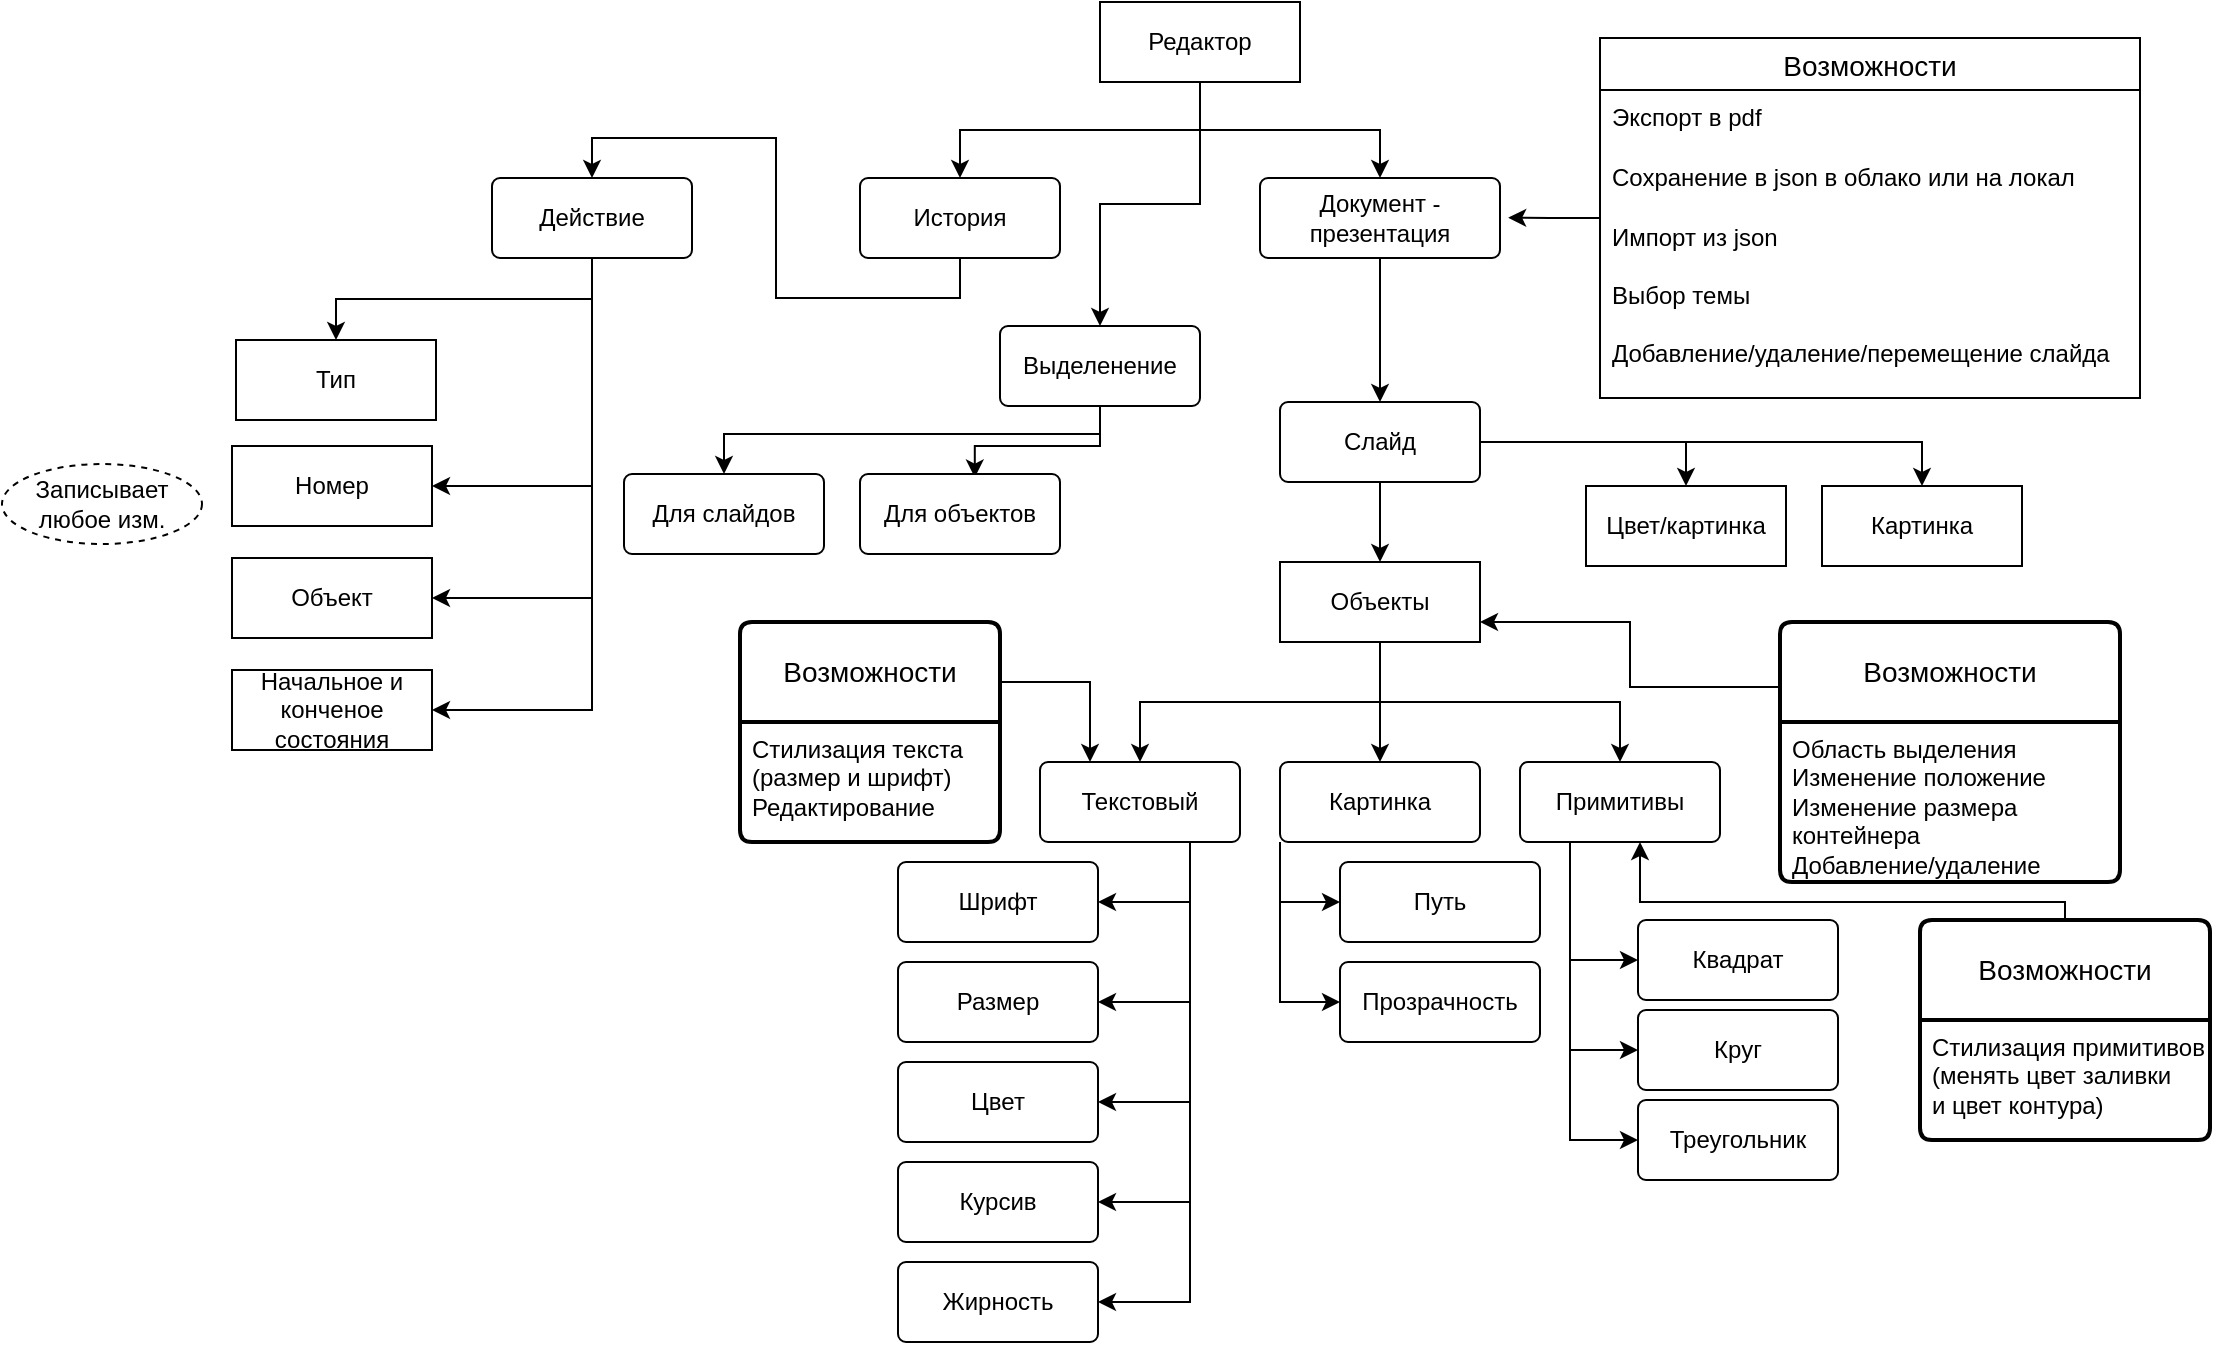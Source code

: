 <mxfile version="21.7.2" type="github">
  <diagram name="Page-1" id="tSNvVeP32w1JNduM2oPn">
    <mxGraphModel dx="1253" dy="579" grid="0" gridSize="9" guides="1" tooltips="1" connect="1" arrows="1" fold="1" page="1" pageScale="1" pageWidth="1654" pageHeight="1169" math="0" shadow="0">
      <root>
        <mxCell id="0" />
        <mxCell id="1" parent="0" />
        <mxCell id="wPhsgIW06foIdjOwm0GP-9" style="edgeStyle=orthogonalEdgeStyle;rounded=0;orthogonalLoop=1;jettySize=auto;html=1;" parent="1" source="wPhsgIW06foIdjOwm0GP-5" target="wPhsgIW06foIdjOwm0GP-8" edge="1">
          <mxGeometry relative="1" as="geometry" />
        </mxCell>
        <mxCell id="wPhsgIW06foIdjOwm0GP-5" value="Документ - презентация" style="rounded=1;arcSize=10;whiteSpace=wrap;html=1;align=center;" parent="1" vertex="1">
          <mxGeometry x="734" y="204" width="120" height="40" as="geometry" />
        </mxCell>
        <mxCell id="wPhsgIW06foIdjOwm0GP-18" value="" style="edgeStyle=orthogonalEdgeStyle;rounded=0;orthogonalLoop=1;jettySize=auto;html=1;" parent="1" source="wPhsgIW06foIdjOwm0GP-8" target="wPhsgIW06foIdjOwm0GP-17" edge="1">
          <mxGeometry relative="1" as="geometry" />
        </mxCell>
        <mxCell id="MV5Gk9YvVKDqXP2EczdR-78" style="edgeStyle=orthogonalEdgeStyle;rounded=0;orthogonalLoop=1;jettySize=auto;html=1;exitX=1;exitY=0.5;exitDx=0;exitDy=0;entryX=0.5;entryY=0;entryDx=0;entryDy=0;" edge="1" parent="1" source="wPhsgIW06foIdjOwm0GP-8" target="MV5Gk9YvVKDqXP2EczdR-76">
          <mxGeometry relative="1" as="geometry" />
        </mxCell>
        <mxCell id="MV5Gk9YvVKDqXP2EczdR-79" style="edgeStyle=orthogonalEdgeStyle;rounded=0;orthogonalLoop=1;jettySize=auto;html=1;exitX=1;exitY=0.5;exitDx=0;exitDy=0;entryX=0.5;entryY=0;entryDx=0;entryDy=0;" edge="1" parent="1" source="wPhsgIW06foIdjOwm0GP-8" target="MV5Gk9YvVKDqXP2EczdR-77">
          <mxGeometry relative="1" as="geometry" />
        </mxCell>
        <mxCell id="wPhsgIW06foIdjOwm0GP-8" value="Слайд" style="rounded=1;arcSize=10;whiteSpace=wrap;html=1;align=center;" parent="1" vertex="1">
          <mxGeometry x="744" y="316" width="100" height="40" as="geometry" />
        </mxCell>
        <mxCell id="wPhsgIW06foIdjOwm0GP-20" style="edgeStyle=orthogonalEdgeStyle;rounded=0;orthogonalLoop=1;jettySize=auto;html=1;exitX=0.5;exitY=1;exitDx=0;exitDy=0;entryX=0.5;entryY=0;entryDx=0;entryDy=0;" parent="1" source="wPhsgIW06foIdjOwm0GP-17" target="wPhsgIW06foIdjOwm0GP-19" edge="1">
          <mxGeometry relative="1" as="geometry" />
        </mxCell>
        <mxCell id="wPhsgIW06foIdjOwm0GP-25" style="edgeStyle=orthogonalEdgeStyle;rounded=0;orthogonalLoop=1;jettySize=auto;html=1;exitX=0.5;exitY=1;exitDx=0;exitDy=0;entryX=0.5;entryY=0;entryDx=0;entryDy=0;" parent="1" source="wPhsgIW06foIdjOwm0GP-17" target="wPhsgIW06foIdjOwm0GP-22" edge="1">
          <mxGeometry relative="1" as="geometry" />
        </mxCell>
        <mxCell id="wPhsgIW06foIdjOwm0GP-27" style="edgeStyle=orthogonalEdgeStyle;rounded=0;orthogonalLoop=1;jettySize=auto;html=1;exitX=0.5;exitY=1;exitDx=0;exitDy=0;entryX=0.5;entryY=0;entryDx=0;entryDy=0;" parent="1" source="wPhsgIW06foIdjOwm0GP-17" target="wPhsgIW06foIdjOwm0GP-23" edge="1">
          <mxGeometry relative="1" as="geometry" />
        </mxCell>
        <mxCell id="wPhsgIW06foIdjOwm0GP-17" value="Объекты" style="whiteSpace=wrap;html=1;align=center;" parent="1" vertex="1">
          <mxGeometry x="744" y="396" width="100" height="40" as="geometry" />
        </mxCell>
        <mxCell id="MV5Gk9YvVKDqXP2EczdR-32" style="edgeStyle=orthogonalEdgeStyle;rounded=0;orthogonalLoop=1;jettySize=auto;html=1;exitX=0.75;exitY=1;exitDx=0;exitDy=0;entryX=1;entryY=0.5;entryDx=0;entryDy=0;" edge="1" parent="1" source="wPhsgIW06foIdjOwm0GP-19" target="MV5Gk9YvVKDqXP2EczdR-27">
          <mxGeometry relative="1" as="geometry" />
        </mxCell>
        <mxCell id="MV5Gk9YvVKDqXP2EczdR-33" style="edgeStyle=orthogonalEdgeStyle;rounded=0;orthogonalLoop=1;jettySize=auto;html=1;exitX=0.75;exitY=1;exitDx=0;exitDy=0;entryX=1;entryY=0.5;entryDx=0;entryDy=0;" edge="1" parent="1" source="wPhsgIW06foIdjOwm0GP-19" target="MV5Gk9YvVKDqXP2EczdR-28">
          <mxGeometry relative="1" as="geometry" />
        </mxCell>
        <mxCell id="MV5Gk9YvVKDqXP2EczdR-34" style="edgeStyle=orthogonalEdgeStyle;rounded=0;orthogonalLoop=1;jettySize=auto;html=1;exitX=0.75;exitY=1;exitDx=0;exitDy=0;entryX=1;entryY=0.5;entryDx=0;entryDy=0;" edge="1" parent="1" source="wPhsgIW06foIdjOwm0GP-19" target="MV5Gk9YvVKDqXP2EczdR-29">
          <mxGeometry relative="1" as="geometry" />
        </mxCell>
        <mxCell id="MV5Gk9YvVKDqXP2EczdR-35" style="edgeStyle=orthogonalEdgeStyle;rounded=0;orthogonalLoop=1;jettySize=auto;html=1;exitX=0.75;exitY=1;exitDx=0;exitDy=0;entryX=1;entryY=0.5;entryDx=0;entryDy=0;" edge="1" parent="1" source="wPhsgIW06foIdjOwm0GP-19" target="MV5Gk9YvVKDqXP2EczdR-30">
          <mxGeometry relative="1" as="geometry" />
        </mxCell>
        <mxCell id="MV5Gk9YvVKDqXP2EczdR-37" style="edgeStyle=orthogonalEdgeStyle;rounded=0;orthogonalLoop=1;jettySize=auto;html=1;exitX=0.75;exitY=1;exitDx=0;exitDy=0;entryX=1;entryY=0.5;entryDx=0;entryDy=0;" edge="1" parent="1" source="wPhsgIW06foIdjOwm0GP-19" target="MV5Gk9YvVKDqXP2EczdR-36">
          <mxGeometry relative="1" as="geometry" />
        </mxCell>
        <mxCell id="wPhsgIW06foIdjOwm0GP-19" value="Текстовый" style="rounded=1;arcSize=10;whiteSpace=wrap;html=1;align=center;" parent="1" vertex="1">
          <mxGeometry x="624" y="496" width="100" height="40" as="geometry" />
        </mxCell>
        <mxCell id="MV5Gk9YvVKDqXP2EczdR-41" style="edgeStyle=orthogonalEdgeStyle;rounded=0;orthogonalLoop=1;jettySize=auto;html=1;exitX=0;exitY=1;exitDx=0;exitDy=0;entryX=0;entryY=0.5;entryDx=0;entryDy=0;" edge="1" parent="1" source="wPhsgIW06foIdjOwm0GP-22" target="MV5Gk9YvVKDqXP2EczdR-38">
          <mxGeometry relative="1" as="geometry" />
        </mxCell>
        <mxCell id="MV5Gk9YvVKDqXP2EczdR-42" style="edgeStyle=orthogonalEdgeStyle;rounded=0;orthogonalLoop=1;jettySize=auto;html=1;exitX=0;exitY=1;exitDx=0;exitDy=0;entryX=0;entryY=0.5;entryDx=0;entryDy=0;" edge="1" parent="1" source="wPhsgIW06foIdjOwm0GP-22" target="MV5Gk9YvVKDqXP2EczdR-39">
          <mxGeometry relative="1" as="geometry" />
        </mxCell>
        <mxCell id="wPhsgIW06foIdjOwm0GP-22" value="Картинка" style="rounded=1;arcSize=10;whiteSpace=wrap;html=1;align=center;" parent="1" vertex="1">
          <mxGeometry x="744" y="496" width="100" height="40" as="geometry" />
        </mxCell>
        <mxCell id="MV5Gk9YvVKDqXP2EczdR-23" style="edgeStyle=orthogonalEdgeStyle;rounded=0;orthogonalLoop=1;jettySize=auto;html=1;exitX=0.25;exitY=1;exitDx=0;exitDy=0;entryX=0;entryY=0.5;entryDx=0;entryDy=0;" edge="1" parent="1" source="wPhsgIW06foIdjOwm0GP-23" target="MV5Gk9YvVKDqXP2EczdR-17">
          <mxGeometry relative="1" as="geometry" />
        </mxCell>
        <mxCell id="MV5Gk9YvVKDqXP2EczdR-24" style="edgeStyle=orthogonalEdgeStyle;rounded=0;orthogonalLoop=1;jettySize=auto;html=1;exitX=0.25;exitY=1;exitDx=0;exitDy=0;entryX=0;entryY=0.5;entryDx=0;entryDy=0;" edge="1" parent="1" source="wPhsgIW06foIdjOwm0GP-23" target="MV5Gk9YvVKDqXP2EczdR-18">
          <mxGeometry relative="1" as="geometry" />
        </mxCell>
        <mxCell id="MV5Gk9YvVKDqXP2EczdR-25" style="edgeStyle=orthogonalEdgeStyle;rounded=0;orthogonalLoop=1;jettySize=auto;html=1;exitX=0.25;exitY=1;exitDx=0;exitDy=0;entryX=0;entryY=0.5;entryDx=0;entryDy=0;" edge="1" parent="1" source="wPhsgIW06foIdjOwm0GP-23" target="MV5Gk9YvVKDqXP2EczdR-19">
          <mxGeometry relative="1" as="geometry" />
        </mxCell>
        <mxCell id="wPhsgIW06foIdjOwm0GP-23" value="Примитивы" style="rounded=1;arcSize=10;whiteSpace=wrap;html=1;align=center;" parent="1" vertex="1">
          <mxGeometry x="864" y="496" width="100" height="40" as="geometry" />
        </mxCell>
        <mxCell id="wPhsgIW06foIdjOwm0GP-43" style="edgeStyle=orthogonalEdgeStyle;rounded=0;orthogonalLoop=1;jettySize=auto;html=1;entryX=1.034;entryY=0.496;entryDx=0;entryDy=0;entryPerimeter=0;" parent="1" source="wPhsgIW06foIdjOwm0GP-39" target="wPhsgIW06foIdjOwm0GP-5" edge="1">
          <mxGeometry relative="1" as="geometry" />
        </mxCell>
        <mxCell id="wPhsgIW06foIdjOwm0GP-39" value="Возможности" style="swimlane;fontStyle=0;childLayout=stackLayout;horizontal=1;startSize=26;horizontalStack=0;resizeParent=1;resizeParentMax=0;resizeLast=0;collapsible=1;marginBottom=0;align=center;fontSize=14;" parent="1" vertex="1">
          <mxGeometry x="904" y="134" width="270" height="180" as="geometry" />
        </mxCell>
        <mxCell id="wPhsgIW06foIdjOwm0GP-40" value="Экспорт в pdf" style="text;strokeColor=none;fillColor=none;spacingLeft=4;spacingRight=4;overflow=hidden;rotatable=0;points=[[0,0.5],[1,0.5]];portConstraint=eastwest;fontSize=12;whiteSpace=wrap;html=1;" parent="wPhsgIW06foIdjOwm0GP-39" vertex="1">
          <mxGeometry y="26" width="270" height="30" as="geometry" />
        </mxCell>
        <mxCell id="wPhsgIW06foIdjOwm0GP-41" value="Сохранение в json в облако или на локал" style="text;strokeColor=none;fillColor=none;spacingLeft=4;spacingRight=4;overflow=hidden;rotatable=0;points=[[0,0.5],[1,0.5]];portConstraint=eastwest;fontSize=12;whiteSpace=wrap;html=1;" parent="wPhsgIW06foIdjOwm0GP-39" vertex="1">
          <mxGeometry y="56" width="270" height="30" as="geometry" />
        </mxCell>
        <mxCell id="wPhsgIW06foIdjOwm0GP-42" value="Импорт из json&lt;br&gt;&lt;br&gt;Выбор темы&lt;br&gt;&lt;br&gt;Добавление/удаление/перемещение слайда" style="text;strokeColor=none;fillColor=none;spacingLeft=4;spacingRight=4;overflow=hidden;rotatable=0;points=[[0,0.5],[1,0.5]];portConstraint=eastwest;fontSize=12;whiteSpace=wrap;html=1;" parent="wPhsgIW06foIdjOwm0GP-39" vertex="1">
          <mxGeometry y="86" width="270" height="94" as="geometry" />
        </mxCell>
        <mxCell id="MV5Gk9YvVKDqXP2EczdR-44" style="edgeStyle=orthogonalEdgeStyle;rounded=0;orthogonalLoop=1;jettySize=auto;html=1;entryX=0.25;entryY=0;entryDx=0;entryDy=0;exitX=1;exitY=0;exitDx=0;exitDy=0;" edge="1" parent="1" source="wPhsgIW06foIdjOwm0GP-45" target="wPhsgIW06foIdjOwm0GP-19">
          <mxGeometry relative="1" as="geometry" />
        </mxCell>
        <mxCell id="wPhsgIW06foIdjOwm0GP-44" value="Возможности" style="swimlane;childLayout=stackLayout;horizontal=1;startSize=50;horizontalStack=0;rounded=1;fontSize=14;fontStyle=0;strokeWidth=2;resizeParent=0;resizeLast=1;shadow=0;dashed=0;align=center;arcSize=4;whiteSpace=wrap;html=1;" parent="1" vertex="1">
          <mxGeometry x="474" y="426" width="130" height="110" as="geometry" />
        </mxCell>
        <mxCell id="wPhsgIW06foIdjOwm0GP-45" value="Стилизация текста &lt;br&gt;(размер и шрифт)&lt;br&gt;Редактирование" style="align=left;strokeColor=none;fillColor=none;spacingLeft=4;fontSize=12;verticalAlign=top;resizable=0;rotatable=0;part=1;html=1;" parent="wPhsgIW06foIdjOwm0GP-44" vertex="1">
          <mxGeometry y="50" width="130" height="60" as="geometry" />
        </mxCell>
        <mxCell id="MV5Gk9YvVKDqXP2EczdR-9" style="edgeStyle=orthogonalEdgeStyle;rounded=0;orthogonalLoop=1;jettySize=auto;html=1;exitX=0;exitY=0.25;exitDx=0;exitDy=0;entryX=1;entryY=0.75;entryDx=0;entryDy=0;" edge="1" parent="1" source="wPhsgIW06foIdjOwm0GP-46" target="wPhsgIW06foIdjOwm0GP-17">
          <mxGeometry relative="1" as="geometry">
            <mxPoint x="854" y="416.0" as="targetPoint" />
          </mxGeometry>
        </mxCell>
        <mxCell id="wPhsgIW06foIdjOwm0GP-46" value="Возможности" style="swimlane;childLayout=stackLayout;horizontal=1;startSize=50;horizontalStack=0;rounded=1;fontSize=14;fontStyle=0;strokeWidth=2;resizeParent=0;resizeLast=1;shadow=0;dashed=0;align=center;arcSize=4;whiteSpace=wrap;html=1;" parent="1" vertex="1">
          <mxGeometry x="994" y="426" width="170" height="130" as="geometry" />
        </mxCell>
        <mxCell id="wPhsgIW06foIdjOwm0GP-47" value="Область выделения&lt;br&gt;Изменение положение&lt;br&gt;Изменение размера &lt;br&gt;контейнера&lt;br&gt;Добавление/удаление" style="align=left;strokeColor=none;fillColor=none;spacingLeft=4;fontSize=12;verticalAlign=top;resizable=0;rotatable=0;part=1;html=1;" parent="wPhsgIW06foIdjOwm0GP-46" vertex="1">
          <mxGeometry y="50" width="170" height="80" as="geometry" />
        </mxCell>
        <mxCell id="MV5Gk9YvVKDqXP2EczdR-43" style="edgeStyle=orthogonalEdgeStyle;rounded=0;orthogonalLoop=1;jettySize=auto;html=1;" edge="1" parent="1" source="wPhsgIW06foIdjOwm0GP-54">
          <mxGeometry relative="1" as="geometry">
            <mxPoint x="924" y="536" as="targetPoint" />
            <Array as="points">
              <mxPoint x="1137" y="566" />
              <mxPoint x="924" y="566" />
              <mxPoint x="924" y="536" />
            </Array>
          </mxGeometry>
        </mxCell>
        <mxCell id="wPhsgIW06foIdjOwm0GP-54" value="Возможности" style="swimlane;childLayout=stackLayout;horizontal=1;startSize=50;horizontalStack=0;rounded=1;fontSize=14;fontStyle=0;strokeWidth=2;resizeParent=0;resizeLast=1;shadow=0;dashed=0;align=center;arcSize=4;whiteSpace=wrap;html=1;" parent="1" vertex="1">
          <mxGeometry x="1064" y="575" width="145" height="110" as="geometry" />
        </mxCell>
        <mxCell id="wPhsgIW06foIdjOwm0GP-55" value="Стилизация примитивов&lt;br&gt;(менять цвет заливки &lt;br&gt;и цвет контура)&lt;br&gt;" style="align=left;strokeColor=none;fillColor=none;spacingLeft=4;fontSize=12;verticalAlign=top;resizable=0;rotatable=0;part=1;html=1;" parent="wPhsgIW06foIdjOwm0GP-54" vertex="1">
          <mxGeometry y="50" width="145" height="60" as="geometry" />
        </mxCell>
        <mxCell id="MV5Gk9YvVKDqXP2EczdR-5" style="edgeStyle=orthogonalEdgeStyle;rounded=0;orthogonalLoop=1;jettySize=auto;html=1;exitX=0.5;exitY=1;exitDx=0;exitDy=0;entryX=0.5;entryY=0;entryDx=0;entryDy=0;" edge="1" parent="1" source="MV5Gk9YvVKDqXP2EczdR-4" target="wPhsgIW06foIdjOwm0GP-5">
          <mxGeometry relative="1" as="geometry" />
        </mxCell>
        <mxCell id="MV5Gk9YvVKDqXP2EczdR-7" style="edgeStyle=orthogonalEdgeStyle;rounded=0;orthogonalLoop=1;jettySize=auto;html=1;exitX=0.5;exitY=1;exitDx=0;exitDy=0;entryX=0.5;entryY=0;entryDx=0;entryDy=0;" edge="1" parent="1" source="MV5Gk9YvVKDqXP2EczdR-4" target="MV5Gk9YvVKDqXP2EczdR-6">
          <mxGeometry relative="1" as="geometry" />
        </mxCell>
        <mxCell id="MV5Gk9YvVKDqXP2EczdR-80" style="edgeStyle=orthogonalEdgeStyle;rounded=0;orthogonalLoop=1;jettySize=auto;html=1;exitX=0.5;exitY=1;exitDx=0;exitDy=0;" edge="1" parent="1" source="MV5Gk9YvVKDqXP2EczdR-4" target="MV5Gk9YvVKDqXP2EczdR-45">
          <mxGeometry relative="1" as="geometry" />
        </mxCell>
        <mxCell id="MV5Gk9YvVKDqXP2EczdR-4" value="Редактор" style="whiteSpace=wrap;html=1;align=center;" vertex="1" parent="1">
          <mxGeometry x="654" y="116" width="100" height="40" as="geometry" />
        </mxCell>
        <mxCell id="MV5Gk9YvVKDqXP2EczdR-14" style="edgeStyle=orthogonalEdgeStyle;rounded=0;orthogonalLoop=1;jettySize=auto;html=1;exitX=0.5;exitY=1;exitDx=0;exitDy=0;entryX=0.5;entryY=0;entryDx=0;entryDy=0;" edge="1" parent="1" source="MV5Gk9YvVKDqXP2EczdR-6" target="MV5Gk9YvVKDqXP2EczdR-12">
          <mxGeometry relative="1" as="geometry" />
        </mxCell>
        <mxCell id="MV5Gk9YvVKDqXP2EczdR-6" value="История" style="rounded=1;arcSize=10;whiteSpace=wrap;html=1;align=center;" vertex="1" parent="1">
          <mxGeometry x="534" y="204" width="100" height="40" as="geometry" />
        </mxCell>
        <mxCell id="MV5Gk9YvVKDqXP2EczdR-70" style="edgeStyle=orthogonalEdgeStyle;rounded=0;orthogonalLoop=1;jettySize=auto;html=1;exitX=0.5;exitY=1;exitDx=0;exitDy=0;" edge="1" parent="1" source="MV5Gk9YvVKDqXP2EczdR-12" target="MV5Gk9YvVKDqXP2EczdR-62">
          <mxGeometry relative="1" as="geometry" />
        </mxCell>
        <mxCell id="MV5Gk9YvVKDqXP2EczdR-71" style="edgeStyle=orthogonalEdgeStyle;rounded=0;orthogonalLoop=1;jettySize=auto;html=1;exitX=0.5;exitY=1;exitDx=0;exitDy=0;entryX=1;entryY=0.5;entryDx=0;entryDy=0;" edge="1" parent="1" source="MV5Gk9YvVKDqXP2EczdR-12" target="MV5Gk9YvVKDqXP2EczdR-60">
          <mxGeometry relative="1" as="geometry" />
        </mxCell>
        <mxCell id="MV5Gk9YvVKDqXP2EczdR-72" style="edgeStyle=orthogonalEdgeStyle;rounded=0;orthogonalLoop=1;jettySize=auto;html=1;exitX=0.5;exitY=1;exitDx=0;exitDy=0;entryX=1;entryY=0.5;entryDx=0;entryDy=0;" edge="1" parent="1" source="MV5Gk9YvVKDqXP2EczdR-12" target="MV5Gk9YvVKDqXP2EczdR-61">
          <mxGeometry relative="1" as="geometry" />
        </mxCell>
        <mxCell id="MV5Gk9YvVKDqXP2EczdR-75" style="edgeStyle=orthogonalEdgeStyle;rounded=0;orthogonalLoop=1;jettySize=auto;html=1;exitX=0.5;exitY=1;exitDx=0;exitDy=0;entryX=1;entryY=0.5;entryDx=0;entryDy=0;" edge="1" parent="1" source="MV5Gk9YvVKDqXP2EczdR-12" target="MV5Gk9YvVKDqXP2EczdR-74">
          <mxGeometry relative="1" as="geometry" />
        </mxCell>
        <mxCell id="MV5Gk9YvVKDqXP2EczdR-12" value="Действие" style="rounded=1;arcSize=10;whiteSpace=wrap;html=1;align=center;" vertex="1" parent="1">
          <mxGeometry x="350" y="204" width="100" height="40" as="geometry" />
        </mxCell>
        <mxCell id="MV5Gk9YvVKDqXP2EczdR-17" value="Квадрат" style="rounded=1;arcSize=10;whiteSpace=wrap;html=1;align=center;" vertex="1" parent="1">
          <mxGeometry x="923" y="575" width="100" height="40" as="geometry" />
        </mxCell>
        <mxCell id="MV5Gk9YvVKDqXP2EczdR-18" value="Круг" style="rounded=1;arcSize=10;whiteSpace=wrap;html=1;align=center;" vertex="1" parent="1">
          <mxGeometry x="923" y="620" width="100" height="40" as="geometry" />
        </mxCell>
        <mxCell id="MV5Gk9YvVKDqXP2EczdR-19" value="Треугольник" style="rounded=1;arcSize=10;whiteSpace=wrap;html=1;align=center;" vertex="1" parent="1">
          <mxGeometry x="923" y="665" width="100" height="40" as="geometry" />
        </mxCell>
        <mxCell id="MV5Gk9YvVKDqXP2EczdR-27" value="Шрифт" style="rounded=1;arcSize=10;whiteSpace=wrap;html=1;align=center;" vertex="1" parent="1">
          <mxGeometry x="553" y="546" width="100" height="40" as="geometry" />
        </mxCell>
        <mxCell id="MV5Gk9YvVKDqXP2EczdR-28" value="Размер" style="rounded=1;arcSize=10;whiteSpace=wrap;html=1;align=center;" vertex="1" parent="1">
          <mxGeometry x="553" y="596" width="100" height="40" as="geometry" />
        </mxCell>
        <mxCell id="MV5Gk9YvVKDqXP2EczdR-29" value="Цвет" style="rounded=1;arcSize=10;whiteSpace=wrap;html=1;align=center;" vertex="1" parent="1">
          <mxGeometry x="553" y="646" width="100" height="40" as="geometry" />
        </mxCell>
        <mxCell id="MV5Gk9YvVKDqXP2EczdR-30" value="Курсив" style="rounded=1;arcSize=10;whiteSpace=wrap;html=1;align=center;" vertex="1" parent="1">
          <mxGeometry x="553" y="696" width="100" height="40" as="geometry" />
        </mxCell>
        <mxCell id="MV5Gk9YvVKDqXP2EczdR-36" value="Жирность" style="rounded=1;arcSize=10;whiteSpace=wrap;html=1;align=center;" vertex="1" parent="1">
          <mxGeometry x="553" y="746" width="100" height="40" as="geometry" />
        </mxCell>
        <mxCell id="MV5Gk9YvVKDqXP2EczdR-38" value="Путь" style="rounded=1;arcSize=10;whiteSpace=wrap;html=1;align=center;" vertex="1" parent="1">
          <mxGeometry x="774" y="546" width="100" height="40" as="geometry" />
        </mxCell>
        <mxCell id="MV5Gk9YvVKDqXP2EczdR-39" value="Прозрачность" style="rounded=1;arcSize=10;whiteSpace=wrap;html=1;align=center;" vertex="1" parent="1">
          <mxGeometry x="774" y="596" width="100" height="40" as="geometry" />
        </mxCell>
        <mxCell id="MV5Gk9YvVKDqXP2EczdR-81" style="edgeStyle=orthogonalEdgeStyle;rounded=0;orthogonalLoop=1;jettySize=auto;html=1;exitX=0.5;exitY=1;exitDx=0;exitDy=0;entryX=0.574;entryY=0.045;entryDx=0;entryDy=0;entryPerimeter=0;" edge="1" parent="1" source="MV5Gk9YvVKDqXP2EczdR-45" target="MV5Gk9YvVKDqXP2EczdR-56">
          <mxGeometry relative="1" as="geometry" />
        </mxCell>
        <mxCell id="MV5Gk9YvVKDqXP2EczdR-82" style="edgeStyle=orthogonalEdgeStyle;rounded=0;orthogonalLoop=1;jettySize=auto;html=1;exitX=0.5;exitY=1;exitDx=0;exitDy=0;entryX=0.5;entryY=0;entryDx=0;entryDy=0;" edge="1" parent="1" source="MV5Gk9YvVKDqXP2EczdR-45" target="MV5Gk9YvVKDqXP2EczdR-55">
          <mxGeometry relative="1" as="geometry">
            <Array as="points">
              <mxPoint x="654" y="332" />
              <mxPoint x="466" y="332" />
            </Array>
          </mxGeometry>
        </mxCell>
        <mxCell id="MV5Gk9YvVKDqXP2EczdR-45" value="Выделенение" style="rounded=1;arcSize=10;whiteSpace=wrap;html=1;align=center;" vertex="1" parent="1">
          <mxGeometry x="604" y="278" width="100" height="40" as="geometry" />
        </mxCell>
        <mxCell id="MV5Gk9YvVKDqXP2EczdR-47" value="Записывает любое изм." style="ellipse;whiteSpace=wrap;html=1;align=center;dashed=1;" vertex="1" parent="1">
          <mxGeometry x="105" y="347" width="100" height="40" as="geometry" />
        </mxCell>
        <mxCell id="MV5Gk9YvVKDqXP2EczdR-55" value="Для слайдов" style="rounded=1;arcSize=10;whiteSpace=wrap;html=1;align=center;" vertex="1" parent="1">
          <mxGeometry x="416" y="352" width="100" height="40" as="geometry" />
        </mxCell>
        <mxCell id="MV5Gk9YvVKDqXP2EczdR-56" value="Для объектов" style="rounded=1;arcSize=10;whiteSpace=wrap;html=1;align=center;" vertex="1" parent="1">
          <mxGeometry x="534" y="352" width="100" height="40" as="geometry" />
        </mxCell>
        <mxCell id="MV5Gk9YvVKDqXP2EczdR-60" value="Номер" style="whiteSpace=wrap;html=1;align=center;" vertex="1" parent="1">
          <mxGeometry x="220" y="338" width="100" height="40" as="geometry" />
        </mxCell>
        <mxCell id="MV5Gk9YvVKDqXP2EczdR-61" value="Объект" style="whiteSpace=wrap;html=1;align=center;" vertex="1" parent="1">
          <mxGeometry x="220" y="394" width="100" height="40" as="geometry" />
        </mxCell>
        <mxCell id="MV5Gk9YvVKDqXP2EczdR-62" value="Тип" style="whiteSpace=wrap;html=1;align=center;" vertex="1" parent="1">
          <mxGeometry x="222" y="285" width="100" height="40" as="geometry" />
        </mxCell>
        <mxCell id="MV5Gk9YvVKDqXP2EczdR-74" value="Начальное и конченое состояния" style="whiteSpace=wrap;html=1;align=center;" vertex="1" parent="1">
          <mxGeometry x="220" y="450" width="100" height="40" as="geometry" />
        </mxCell>
        <mxCell id="MV5Gk9YvVKDqXP2EczdR-76" value="Цвет/картинка" style="whiteSpace=wrap;html=1;align=center;" vertex="1" parent="1">
          <mxGeometry x="897" y="358" width="100" height="40" as="geometry" />
        </mxCell>
        <mxCell id="MV5Gk9YvVKDqXP2EczdR-77" value="Картинка" style="whiteSpace=wrap;html=1;align=center;" vertex="1" parent="1">
          <mxGeometry x="1015" y="358" width="100" height="40" as="geometry" />
        </mxCell>
      </root>
    </mxGraphModel>
  </diagram>
</mxfile>
